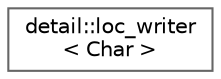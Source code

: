 digraph "类继承关系图"
{
 // LATEX_PDF_SIZE
  bgcolor="transparent";
  edge [fontname=Helvetica,fontsize=10,labelfontname=Helvetica,labelfontsize=10];
  node [fontname=Helvetica,fontsize=10,shape=box,height=0.2,width=0.4];
  rankdir="LR";
  Node0 [id="Node000000",label="detail::loc_writer\l\< Char \>",height=0.2,width=0.4,color="grey40", fillcolor="white", style="filled",URL="$structdetail_1_1loc__writer.html",tooltip=" "];
}

